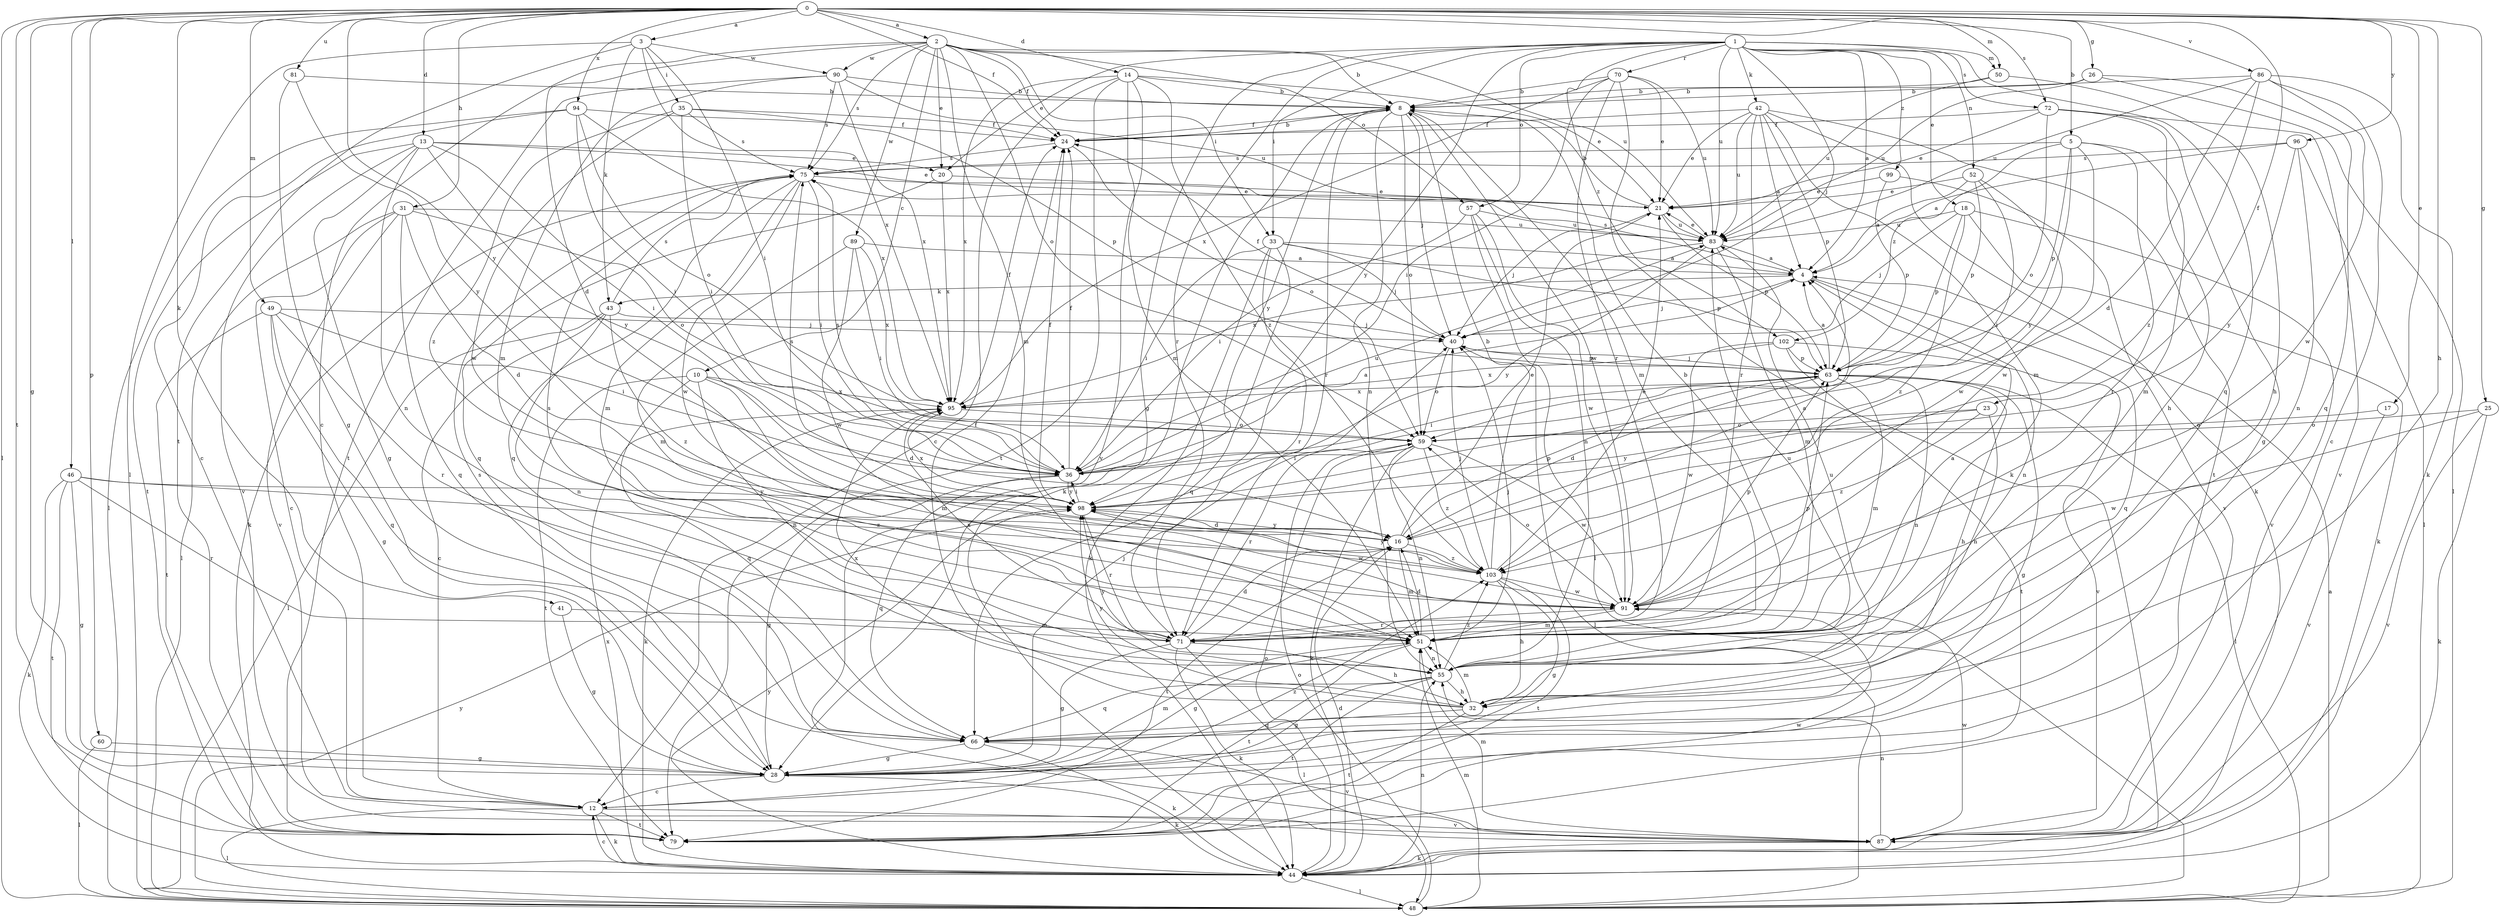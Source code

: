 strict digraph  {
0;
1;
2;
3;
4;
5;
8;
10;
12;
13;
14;
16;
17;
18;
20;
21;
23;
24;
25;
26;
28;
31;
32;
33;
35;
36;
40;
41;
42;
43;
44;
46;
48;
49;
50;
51;
52;
55;
57;
59;
60;
63;
66;
70;
71;
72;
75;
79;
81;
83;
86;
87;
89;
90;
91;
94;
95;
96;
98;
99;
102;
103;
0 -> 2  [label=a];
0 -> 3  [label=a];
0 -> 5  [label=b];
0 -> 13  [label=d];
0 -> 14  [label=d];
0 -> 17  [label=e];
0 -> 23  [label=f];
0 -> 24  [label=f];
0 -> 25  [label=g];
0 -> 26  [label=g];
0 -> 28  [label=g];
0 -> 31  [label=h];
0 -> 32  [label=h];
0 -> 41  [label=k];
0 -> 46  [label=l];
0 -> 48  [label=l];
0 -> 49  [label=m];
0 -> 50  [label=m];
0 -> 60  [label=p];
0 -> 72  [label=s];
0 -> 79  [label=t];
0 -> 81  [label=u];
0 -> 86  [label=v];
0 -> 94  [label=x];
0 -> 96  [label=y];
0 -> 98  [label=y];
1 -> 4  [label=a];
1 -> 18  [label=e];
1 -> 20  [label=e];
1 -> 28  [label=g];
1 -> 33  [label=i];
1 -> 40  [label=j];
1 -> 42  [label=k];
1 -> 50  [label=m];
1 -> 52  [label=n];
1 -> 57  [label=o];
1 -> 66  [label=q];
1 -> 70  [label=r];
1 -> 71  [label=r];
1 -> 72  [label=s];
1 -> 83  [label=u];
1 -> 98  [label=y];
1 -> 99  [label=z];
1 -> 102  [label=z];
2 -> 8  [label=b];
2 -> 10  [label=c];
2 -> 12  [label=c];
2 -> 16  [label=d];
2 -> 20  [label=e];
2 -> 24  [label=f];
2 -> 33  [label=i];
2 -> 51  [label=m];
2 -> 57  [label=o];
2 -> 59  [label=o];
2 -> 75  [label=s];
2 -> 83  [label=u];
2 -> 89  [label=w];
2 -> 90  [label=w];
3 -> 35  [label=i];
3 -> 36  [label=i];
3 -> 43  [label=k];
3 -> 48  [label=l];
3 -> 79  [label=t];
3 -> 90  [label=w];
3 -> 95  [label=x];
4 -> 40  [label=j];
4 -> 43  [label=k];
4 -> 55  [label=n];
4 -> 66  [label=q];
4 -> 75  [label=s];
5 -> 51  [label=m];
5 -> 63  [label=p];
5 -> 71  [label=r];
5 -> 75  [label=s];
5 -> 91  [label=w];
5 -> 98  [label=y];
5 -> 102  [label=z];
8 -> 24  [label=f];
8 -> 40  [label=j];
8 -> 44  [label=k];
8 -> 51  [label=m];
8 -> 55  [label=n];
8 -> 59  [label=o];
8 -> 71  [label=r];
8 -> 91  [label=w];
8 -> 98  [label=y];
10 -> 16  [label=d];
10 -> 51  [label=m];
10 -> 55  [label=n];
10 -> 66  [label=q];
10 -> 79  [label=t];
10 -> 95  [label=x];
12 -> 44  [label=k];
12 -> 48  [label=l];
12 -> 79  [label=t];
12 -> 87  [label=v];
12 -> 103  [label=z];
13 -> 20  [label=e];
13 -> 21  [label=e];
13 -> 28  [label=g];
13 -> 36  [label=i];
13 -> 55  [label=n];
13 -> 79  [label=t];
13 -> 87  [label=v];
13 -> 98  [label=y];
14 -> 8  [label=b];
14 -> 12  [label=c];
14 -> 21  [label=e];
14 -> 51  [label=m];
14 -> 79  [label=t];
14 -> 87  [label=v];
14 -> 95  [label=x];
14 -> 103  [label=z];
16 -> 4  [label=a];
16 -> 21  [label=e];
16 -> 51  [label=m];
16 -> 63  [label=p];
16 -> 79  [label=t];
16 -> 98  [label=y];
16 -> 103  [label=z];
17 -> 59  [label=o];
17 -> 87  [label=v];
18 -> 40  [label=j];
18 -> 44  [label=k];
18 -> 63  [label=p];
18 -> 83  [label=u];
18 -> 87  [label=v];
18 -> 103  [label=z];
20 -> 21  [label=e];
20 -> 66  [label=q];
20 -> 95  [label=x];
21 -> 8  [label=b];
21 -> 40  [label=j];
21 -> 63  [label=p];
21 -> 83  [label=u];
23 -> 55  [label=n];
23 -> 59  [label=o];
23 -> 98  [label=y];
23 -> 103  [label=z];
24 -> 8  [label=b];
24 -> 59  [label=o];
24 -> 75  [label=s];
25 -> 44  [label=k];
25 -> 59  [label=o];
25 -> 87  [label=v];
25 -> 91  [label=w];
26 -> 8  [label=b];
26 -> 48  [label=l];
26 -> 66  [label=q];
26 -> 83  [label=u];
28 -> 12  [label=c];
28 -> 40  [label=j];
28 -> 44  [label=k];
28 -> 51  [label=m];
28 -> 75  [label=s];
31 -> 12  [label=c];
31 -> 16  [label=d];
31 -> 48  [label=l];
31 -> 59  [label=o];
31 -> 66  [label=q];
31 -> 83  [label=u];
31 -> 87  [label=v];
32 -> 24  [label=f];
32 -> 51  [label=m];
32 -> 66  [label=q];
32 -> 79  [label=t];
32 -> 83  [label=u];
32 -> 95  [label=x];
32 -> 98  [label=y];
33 -> 4  [label=a];
33 -> 36  [label=i];
33 -> 40  [label=j];
33 -> 44  [label=k];
33 -> 63  [label=p];
33 -> 66  [label=q];
33 -> 71  [label=r];
35 -> 24  [label=f];
35 -> 36  [label=i];
35 -> 63  [label=p];
35 -> 75  [label=s];
35 -> 91  [label=w];
35 -> 103  [label=z];
36 -> 4  [label=a];
36 -> 24  [label=f];
36 -> 28  [label=g];
36 -> 66  [label=q];
36 -> 75  [label=s];
36 -> 83  [label=u];
36 -> 98  [label=y];
40 -> 24  [label=f];
40 -> 48  [label=l];
40 -> 59  [label=o];
40 -> 63  [label=p];
41 -> 28  [label=g];
41 -> 51  [label=m];
42 -> 4  [label=a];
42 -> 21  [label=e];
42 -> 24  [label=f];
42 -> 44  [label=k];
42 -> 51  [label=m];
42 -> 63  [label=p];
42 -> 71  [label=r];
42 -> 79  [label=t];
42 -> 83  [label=u];
43 -> 12  [label=c];
43 -> 40  [label=j];
43 -> 48  [label=l];
43 -> 55  [label=n];
43 -> 75  [label=s];
43 -> 103  [label=z];
44 -> 12  [label=c];
44 -> 16  [label=d];
44 -> 48  [label=l];
44 -> 55  [label=n];
44 -> 59  [label=o];
44 -> 95  [label=x];
44 -> 98  [label=y];
46 -> 28  [label=g];
46 -> 44  [label=k];
46 -> 71  [label=r];
46 -> 79  [label=t];
46 -> 98  [label=y];
46 -> 103  [label=z];
48 -> 4  [label=a];
48 -> 51  [label=m];
48 -> 59  [label=o];
48 -> 98  [label=y];
49 -> 28  [label=g];
49 -> 36  [label=i];
49 -> 40  [label=j];
49 -> 66  [label=q];
49 -> 71  [label=r];
49 -> 79  [label=t];
50 -> 8  [label=b];
50 -> 32  [label=h];
50 -> 83  [label=u];
51 -> 4  [label=a];
51 -> 8  [label=b];
51 -> 16  [label=d];
51 -> 28  [label=g];
51 -> 40  [label=j];
51 -> 55  [label=n];
51 -> 79  [label=t];
52 -> 4  [label=a];
52 -> 21  [label=e];
52 -> 36  [label=i];
52 -> 63  [label=p];
52 -> 91  [label=w];
55 -> 28  [label=g];
55 -> 32  [label=h];
55 -> 66  [label=q];
55 -> 79  [label=t];
55 -> 83  [label=u];
55 -> 98  [label=y];
55 -> 103  [label=z];
57 -> 36  [label=i];
57 -> 48  [label=l];
57 -> 55  [label=n];
57 -> 83  [label=u];
57 -> 91  [label=w];
59 -> 36  [label=i];
59 -> 44  [label=k];
59 -> 55  [label=n];
59 -> 71  [label=r];
59 -> 91  [label=w];
59 -> 103  [label=z];
60 -> 28  [label=g];
60 -> 48  [label=l];
63 -> 4  [label=a];
63 -> 16  [label=d];
63 -> 28  [label=g];
63 -> 32  [label=h];
63 -> 36  [label=i];
63 -> 40  [label=j];
63 -> 48  [label=l];
63 -> 51  [label=m];
63 -> 55  [label=n];
63 -> 95  [label=x];
66 -> 28  [label=g];
66 -> 44  [label=k];
66 -> 87  [label=v];
70 -> 8  [label=b];
70 -> 21  [label=e];
70 -> 36  [label=i];
70 -> 44  [label=k];
70 -> 71  [label=r];
70 -> 83  [label=u];
70 -> 95  [label=x];
71 -> 16  [label=d];
71 -> 28  [label=g];
71 -> 32  [label=h];
71 -> 44  [label=k];
71 -> 48  [label=l];
71 -> 63  [label=p];
71 -> 75  [label=s];
71 -> 95  [label=x];
72 -> 21  [label=e];
72 -> 24  [label=f];
72 -> 28  [label=g];
72 -> 32  [label=h];
72 -> 59  [label=o];
72 -> 87  [label=v];
75 -> 21  [label=e];
75 -> 36  [label=i];
75 -> 44  [label=k];
75 -> 51  [label=m];
75 -> 66  [label=q];
75 -> 91  [label=w];
79 -> 91  [label=w];
81 -> 8  [label=b];
81 -> 28  [label=g];
81 -> 98  [label=y];
83 -> 4  [label=a];
83 -> 21  [label=e];
83 -> 51  [label=m];
83 -> 95  [label=x];
83 -> 98  [label=y];
86 -> 8  [label=b];
86 -> 12  [label=c];
86 -> 16  [label=d];
86 -> 44  [label=k];
86 -> 83  [label=u];
86 -> 91  [label=w];
86 -> 103  [label=z];
87 -> 44  [label=k];
87 -> 51  [label=m];
87 -> 55  [label=n];
87 -> 91  [label=w];
89 -> 4  [label=a];
89 -> 36  [label=i];
89 -> 51  [label=m];
89 -> 91  [label=w];
89 -> 95  [label=x];
90 -> 8  [label=b];
90 -> 51  [label=m];
90 -> 75  [label=s];
90 -> 79  [label=t];
90 -> 83  [label=u];
90 -> 95  [label=x];
91 -> 51  [label=m];
91 -> 59  [label=o];
91 -> 63  [label=p];
91 -> 71  [label=r];
94 -> 12  [label=c];
94 -> 24  [label=f];
94 -> 36  [label=i];
94 -> 48  [label=l];
94 -> 59  [label=o];
94 -> 95  [label=x];
95 -> 24  [label=f];
95 -> 44  [label=k];
95 -> 59  [label=o];
96 -> 4  [label=a];
96 -> 48  [label=l];
96 -> 55  [label=n];
96 -> 75  [label=s];
96 -> 98  [label=y];
98 -> 16  [label=d];
98 -> 24  [label=f];
98 -> 36  [label=i];
98 -> 71  [label=r];
98 -> 75  [label=s];
98 -> 91  [label=w];
98 -> 95  [label=x];
99 -> 21  [label=e];
99 -> 63  [label=p];
99 -> 87  [label=v];
102 -> 63  [label=p];
102 -> 79  [label=t];
102 -> 87  [label=v];
102 -> 91  [label=w];
102 -> 95  [label=x];
103 -> 8  [label=b];
103 -> 21  [label=e];
103 -> 28  [label=g];
103 -> 32  [label=h];
103 -> 40  [label=j];
103 -> 79  [label=t];
103 -> 91  [label=w];
103 -> 98  [label=y];
}
